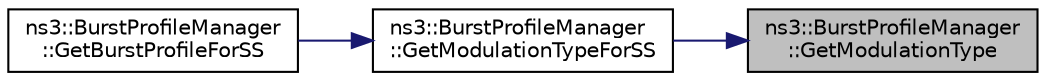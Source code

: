 digraph "ns3::BurstProfileManager::GetModulationType"
{
 // LATEX_PDF_SIZE
  edge [fontname="Helvetica",fontsize="10",labelfontname="Helvetica",labelfontsize="10"];
  node [fontname="Helvetica",fontsize="10",shape=record];
  rankdir="RL";
  Node1 [label="ns3::BurstProfileManager\l::GetModulationType",height=0.2,width=0.4,color="black", fillcolor="grey75", style="filled", fontcolor="black",tooltip="returns the modulation type of a given iuc"];
  Node1 -> Node2 [dir="back",color="midnightblue",fontsize="10",style="solid",fontname="Helvetica"];
  Node2 [label="ns3::BurstProfileManager\l::GetModulationTypeForSS",height=0.2,width=0.4,color="black", fillcolor="white", style="filled",URL="$classns3_1_1_burst_profile_manager.html#ab0febc21406f71fea501528cc0ffdef9",tooltip="Get module ation type for SS."];
  Node2 -> Node3 [dir="back",color="midnightblue",fontsize="10",style="solid",fontname="Helvetica"];
  Node3 [label="ns3::BurstProfileManager\l::GetBurstProfileForSS",height=0.2,width=0.4,color="black", fillcolor="white", style="filled",URL="$classns3_1_1_burst_profile_manager.html#a23f0b08e555af41ab33d916501b8d5b8",tooltip="Get burst profile for SS."];
}

